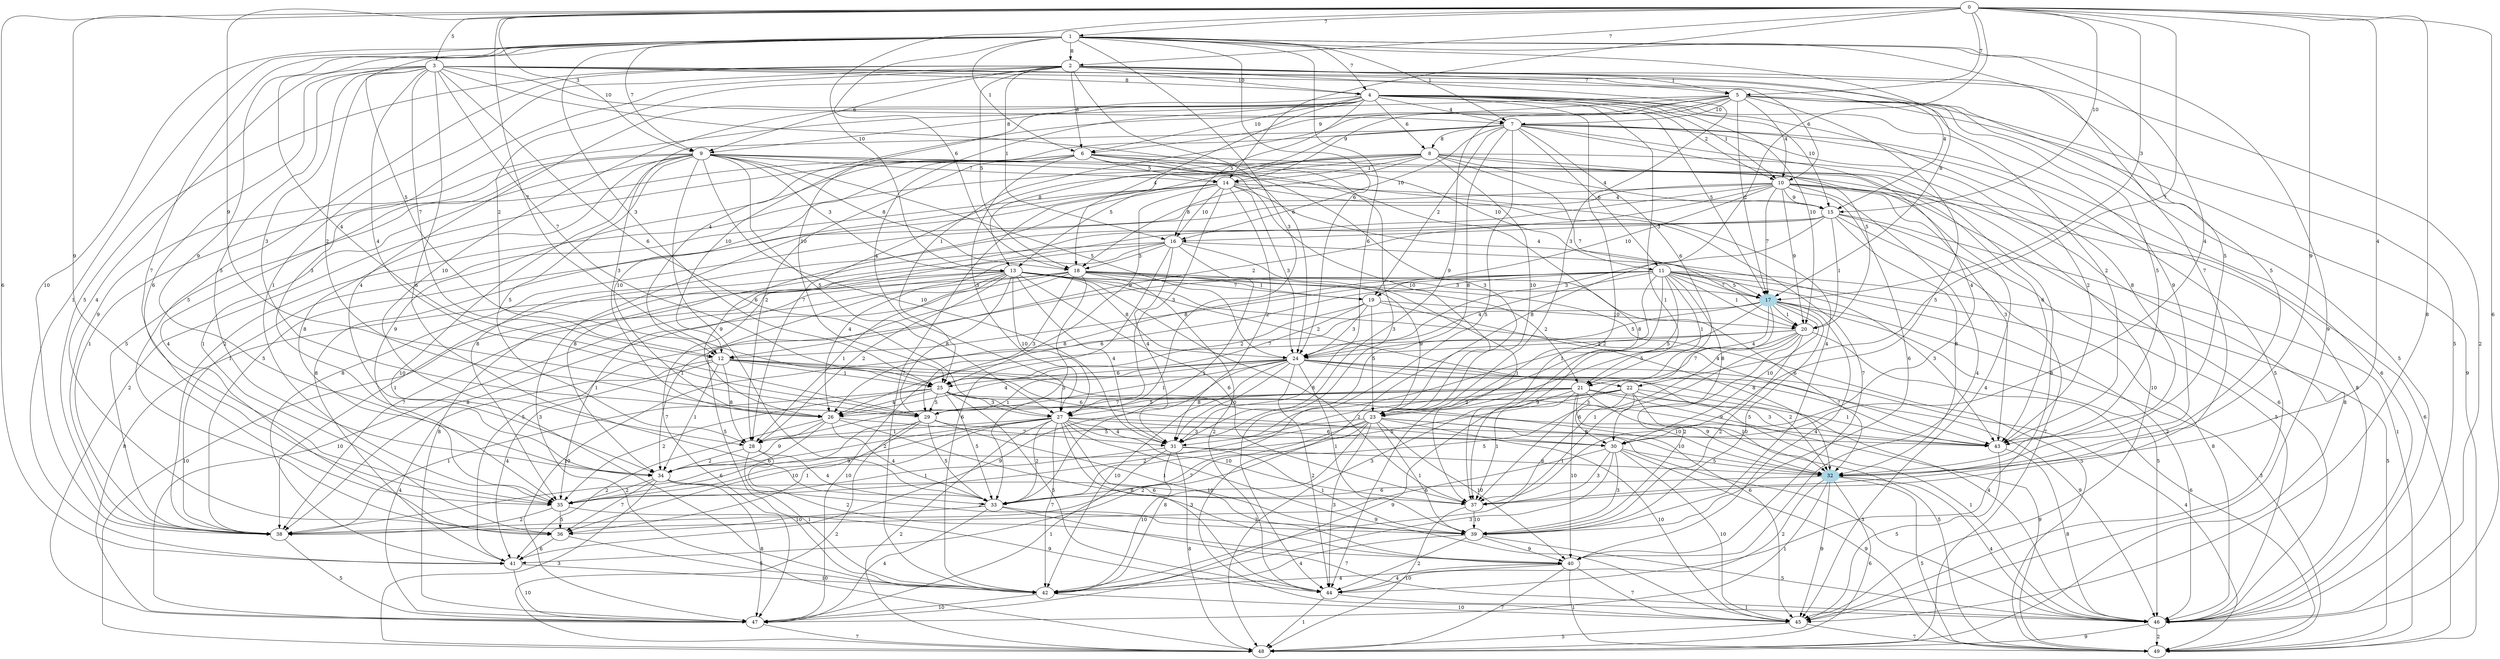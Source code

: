 digraph AmplifierPlacement {
  0 [label="0"];
  1 [label="1"];
  2 [label="2"];
  3 [label="3"];
  4 [label="4"];
  5 [label="5"];
  6 [label="6"];
  7 [label="7"];
  8 [label="8"];
  9 [label="9"];
  10 [label="10"];
  11 [label="11"];
  12 [label="12"];
  13 [label="13"];
  14 [label="14"];
  15 [label="15"];
  16 [label="16"];
  17 [style=filled, color=lightblue, label="17"];
  18 [label="18"];
  19 [label="19"];
  20 [label="20"];
  21 [label="21"];
  22 [label="22"];
  23 [label="23"];
  24 [label="24"];
  25 [label="25"];
  26 [label="26"];
  27 [label="27"];
  28 [label="28"];
  29 [label="29"];
  30 [label="30"];
  31 [label="31"];
  32 [style=filled, color=lightblue, label="32"];
  33 [label="33"];
  34 [label="34"];
  35 [label="35"];
  36 [label="36"];
  37 [label="37"];
  38 [label="38"];
  39 [label="39"];
  40 [label="40"];
  41 [label="41"];
  42 [label="42"];
  43 [label="43"];
  44 [label="44"];
  45 [label="45"];
  46 [label="46"];
  47 [label="47"];
  48 [label="48"];
  49 [label="49"];
  0 -> 1 [label="7"];
  0 -> 3 [label="5"];
  0 -> 13 [label="10"];
  0 -> 15 [label="10"];
  0 -> 45 [label="8"];
  0 -> 2 [label="7"];
  0 -> 5 [label="7"];
  0 -> 9 [label="3"];
  0 -> 14 [label="7"];
  0 -> 17 [label="3"];
  0 -> 22 [label="7"];
  0 -> 25 [label="7"];
  0 -> 29 [label="9"];
  0 -> 32 [label="4"];
  0 -> 35 [label="9"];
  0 -> 37 [label="9"];
  0 -> 41 [label="6"];
  0 -> 45 [label="8"];
  0 -> 46 [label="6"];
  1 -> 2 [label="8"];
  1 -> 12 [label="5"];
  1 -> 31 [label="6"];
  1 -> 4 [label="7"];
  1 -> 6 [label="1"];
  1 -> 7 [label="1"];
  1 -> 9 [label="7"];
  1 -> 17 [label="8"];
  1 -> 18 [label="6"];
  1 -> 24 [label="6"];
  1 -> 25 [label="3"];
  1 -> 27 [label="3"];
  1 -> 29 [label="4"];
  1 -> 30 [label="4"];
  1 -> 34 [label="9"];
  1 -> 35 [label="7"];
  1 -> 37 [label="7"];
  1 -> 38 [label="10"];
  1 -> 41 [label="1"];
  1 -> 45 [label="9"];
  2 -> 4 [label="10"];
  2 -> 5 [label="7"];
  2 -> 6 [label="8"];
  2 -> 9 [label="6"];
  2 -> 18 [label="5"];
  2 -> 5 [label="1"];
  2 -> 12 [label="2"];
  2 -> 15 [label="4"];
  2 -> 16 [label="1"];
  2 -> 23 [label="3"];
  2 -> 24 [label="6"];
  2 -> 34 [label="3"];
  2 -> 35 [label="1"];
  2 -> 36 [label="5"];
  2 -> 38 [label="5"];
  2 -> 43 [label="5"];
  2 -> 46 [label="2"];
  3 -> 29 [label="2"];
  3 -> 33 [label="6"];
  3 -> 4 [label="8"];
  3 -> 7 [label="10"];
  3 -> 10 [label="6"];
  3 -> 12 [label="7"];
  3 -> 25 [label="7"];
  3 -> 26 [label="3"];
  3 -> 27 [label="6"];
  3 -> 29 [label="4"];
  3 -> 32 [label="5"];
  3 -> 34 [label="5"];
  3 -> 35 [label="6"];
  3 -> 36 [label="4"];
  3 -> 44 [label="3"];
  3 -> 46 [label="5"];
  4 -> 7 [label="4"];
  4 -> 10 [label="2"];
  4 -> 6 [label="10"];
  4 -> 8 [label="6"];
  4 -> 9 [label="8"];
  4 -> 10 [label="1"];
  4 -> 15 [label="10"];
  4 -> 16 [label="5"];
  4 -> 17 [label="5"];
  4 -> 18 [label="4"];
  4 -> 20 [label="10"];
  4 -> 25 [label="10"];
  4 -> 27 [label="4"];
  4 -> 28 [label="10"];
  4 -> 32 [label="8"];
  4 -> 34 [label="4"];
  4 -> 37 [label="1"];
  4 -> 43 [label="2"];
  4 -> 44 [label="2"];
  5 -> 14 [label="9"];
  5 -> 6 [label="9"];
  5 -> 7 [label="10"];
  5 -> 10 [label="4"];
  5 -> 12 [label="4"];
  5 -> 17 [label="2"];
  5 -> 25 [label="1"];
  5 -> 31 [label="9"];
  5 -> 32 [label="9"];
  5 -> 37 [label="5"];
  5 -> 38 [label="9"];
  5 -> 43 [label="5"];
  5 -> 46 [label="5"];
  5 -> 49 [label="9"];
  6 -> 11 [label="10"];
  6 -> 14 [label="5"];
  6 -> 23 [label="3"];
  6 -> 26 [label="10"];
  6 -> 27 [label="3"];
  6 -> 28 [label="2"];
  6 -> 35 [label="9"];
  6 -> 37 [label="8"];
  6 -> 38 [label="5"];
  6 -> 43 [label="6"];
  6 -> 45 [label="4"];
  6 -> 47 [label="2"];
  7 -> 8 [label="8"];
  7 -> 11 [label="6"];
  7 -> 30 [label="4"];
  7 -> 12 [label="10"];
  7 -> 13 [label="8"];
  7 -> 16 [label="10"];
  7 -> 19 [label="2"];
  7 -> 20 [label="5"];
  7 -> 21 [label="6"];
  7 -> 26 [label="3"];
  7 -> 31 [label="8"];
  7 -> 33 [label="5"];
  7 -> 43 [label="2"];
  7 -> 45 [label="5"];
  7 -> 46 [label="6"];
  8 -> 20 [label="7"];
  8 -> 23 [label="10"];
  8 -> 44 [label="8"];
  8 -> 13 [label="5"];
  8 -> 14 [label="1"];
  8 -> 15 [label="4"];
  8 -> 18 [label="8"];
  8 -> 28 [label="7"];
  8 -> 38 [label="2"];
  8 -> 42 [label="7"];
  8 -> 45 [label="10"];
  8 -> 48 [label="8"];
  9 -> 36 [label="4"];
  9 -> 13 [label="3"];
  9 -> 14 [label="7"];
  9 -> 18 [label="8"];
  9 -> 23 [label="10"];
  9 -> 24 [label="5"];
  9 -> 27 [label="5"];
  9 -> 28 [label="5"];
  9 -> 31 [label="10"];
  9 -> 33 [label="9"];
  9 -> 35 [label="8"];
  9 -> 36 [label="1"];
  9 -> 38 [label="1"];
  9 -> 39 [label="4"];
  9 -> 42 [label="10"];
  9 -> 46 [label="8"];
  10 -> 12 [label="2"];
  10 -> 15 [label="9"];
  10 -> 17 [label="7"];
  10 -> 19 [label="10"];
  10 -> 20 [label="9"];
  10 -> 35 [label="8"];
  10 -> 38 [label="5"];
  10 -> 39 [label="6"];
  10 -> 40 [label="4"];
  10 -> 41 [label="8"];
  10 -> 43 [label="3"];
  10 -> 46 [label="6"];
  10 -> 49 [label="6"];
  11 -> 17 [label="7"];
  11 -> 26 [label="8"];
  11 -> 12 [label="8"];
  11 -> 17 [label="5"];
  11 -> 20 [label="1"];
  11 -> 21 [label="1"];
  11 -> 23 [label="5"];
  11 -> 24 [label="4"];
  11 -> 26 [label="6"];
  11 -> 30 [label="8"];
  11 -> 31 [label="1"];
  11 -> 41 [label="5"];
  11 -> 43 [label="3"];
  11 -> 46 [label="8"];
  11 -> 48 [label="3"];
  11 -> 49 [label="5"];
  12 -> 25 [label="1"];
  12 -> 28 [label="8"];
  12 -> 30 [label="6"];
  12 -> 34 [label="1"];
  12 -> 41 [label="4"];
  12 -> 45 [label="6"];
  12 -> 46 [label="4"];
  12 -> 47 [label="4"];
  13 -> 22 [label="2"];
  13 -> 28 [label="1"];
  13 -> 37 [label="8"];
  13 -> 38 [label="7"];
  13 -> 17 [label="3"];
  13 -> 24 [label="8"];
  13 -> 27 [label="10"];
  13 -> 28 [label="2"];
  13 -> 29 [label="8"];
  13 -> 31 [label="4"];
  13 -> 35 [label="1"];
  13 -> 37 [label="6"];
  13 -> 42 [label="5"];
  13 -> 43 [label="4"];
  13 -> 47 [label="8"];
  13 -> 49 [label="5"];
  14 -> 27 [label="3"];
  14 -> 15 [label="4"];
  14 -> 16 [label="10"];
  14 -> 17 [label="4"];
  14 -> 24 [label="3"];
  14 -> 25 [label="9"];
  14 -> 26 [label="6"];
  14 -> 31 [label="2"];
  14 -> 38 [label="1"];
  14 -> 40 [label="7"];
  14 -> 41 [label="8"];
  14 -> 48 [label="3"];
  15 -> 16 [label="3"];
  15 -> 20 [label="1"];
  15 -> 24 [label="3"];
  15 -> 32 [label="8"];
  15 -> 34 [label="8"];
  15 -> 46 [label="5"];
  15 -> 47 [label="7"];
  15 -> 48 [label="7"];
  15 -> 49 [label="1"];
  16 -> 47 [label="8"];
  16 -> 18 [label="3"];
  16 -> 26 [label="4"];
  16 -> 31 [label="4"];
  16 -> 33 [label="1"];
  16 -> 37 [label="1"];
  16 -> 38 [label="1"];
  16 -> 42 [label="6"];
  16 -> 46 [label="2"];
  17 -> 21 [label="4"];
  17 -> 20 [label="1"];
  17 -> 23 [label="5"];
  17 -> 24 [label="5"];
  17 -> 30 [label="10"];
  17 -> 37 [label="3"];
  17 -> 39 [label="5"];
  17 -> 40 [label="4"];
  17 -> 46 [label="5"];
  17 -> 47 [label="10"];
  17 -> 49 [label="3"];
  18 -> 19 [label="7"];
  18 -> 19 [label="1"];
  18 -> 21 [label="2"];
  18 -> 23 [label="9"];
  18 -> 29 [label="3"];
  18 -> 32 [label="6"];
  18 -> 33 [label="3"];
  18 -> 34 [label="1"];
  18 -> 38 [label="8"];
  18 -> 44 [label="2"];
  18 -> 47 [label="10"];
  18 -> 48 [label="10"];
  19 -> 25 [label="7"];
  19 -> 20 [label="10"];
  19 -> 23 [label="5"];
  19 -> 24 [label="3"];
  19 -> 25 [label="2"];
  19 -> 32 [label="8"];
  20 -> 24 [label="2"];
  20 -> 39 [label="2"];
  20 -> 21 [label="7"];
  20 -> 37 [label="1"];
  20 -> 39 [label="2"];
  20 -> 42 [label="1"];
  20 -> 47 [label="10"];
  20 -> 49 [label="6"];
  21 -> 32 [label="10"];
  21 -> 26 [label="7"];
  21 -> 27 [label="8"];
  21 -> 29 [label="5"];
  21 -> 31 [label="2"];
  21 -> 32 [label="9"];
  21 -> 37 [label="1"];
  21 -> 40 [label="10"];
  21 -> 43 [label="3"];
  21 -> 47 [label="9"];
  21 -> 49 [label="9"];
  22 -> 23 [label="9"];
  22 -> 29 [label="2"];
  22 -> 30 [label="6"];
  22 -> 32 [label="10"];
  22 -> 33 [label="5"];
  22 -> 34 [label="5"];
  22 -> 43 [label="1"];
  22 -> 46 [label="1"];
  23 -> 40 [label="10"];
  23 -> 46 [label="3"];
  23 -> 28 [label="5"];
  23 -> 32 [label="10"];
  23 -> 35 [label="2"];
  23 -> 38 [label="7"];
  23 -> 39 [label="1"];
  23 -> 41 [label="2"];
  23 -> 42 [label="8"];
  23 -> 44 [label="3"];
  23 -> 45 [label="10"];
  24 -> 41 [label="9"];
  24 -> 43 [label="7"];
  24 -> 25 [label="6"];
  24 -> 26 [label="4"];
  24 -> 28 [label="1"];
  24 -> 29 [label="1"];
  24 -> 31 [label="10"];
  24 -> 32 [label="2"];
  24 -> 39 [label="1"];
  24 -> 42 [label="10"];
  24 -> 44 [label="2"];
  24 -> 46 [label="9"];
  24 -> 49 [label="4"];
  25 -> 35 [label="2"];
  25 -> 26 [label="4"];
  25 -> 27 [label="3"];
  25 -> 29 [label="5"];
  25 -> 33 [label="5"];
  25 -> 38 [label="1"];
  25 -> 43 [label="9"];
  25 -> 44 [label="5"];
  25 -> 49 [label="5"];
  26 -> 31 [label="7"];
  26 -> 33 [label="4"];
  26 -> 34 [label="9"];
  26 -> 35 [label="6"];
  26 -> 40 [label="8"];
  26 -> 41 [label="2"];
  27 -> 28 [label="1"];
  27 -> 30 [label="6"];
  27 -> 31 [label="4"];
  27 -> 33 [label="2"];
  27 -> 34 [label="2"];
  27 -> 35 [label="9"];
  27 -> 36 [label="1"];
  27 -> 37 [label="10"];
  27 -> 40 [label="10"];
  27 -> 42 [label="7"];
  27 -> 43 [label="8"];
  27 -> 44 [label="3"];
  27 -> 45 [label="9"];
  27 -> 48 [label="2"];
  28 -> 34 [label="2"];
  28 -> 42 [label="1"];
  28 -> 33 [label="4"];
  28 -> 40 [label="2"];
  29 -> 30 [label="3"];
  29 -> 33 [label="5"];
  29 -> 36 [label="10"];
  29 -> 38 [label="6"];
  29 -> 39 [label="1"];
  29 -> 48 [label="2"];
  30 -> 32 [label="5"];
  30 -> 37 [label="3"];
  30 -> 38 [label="6"];
  30 -> 39 [label="3"];
  30 -> 42 [label="3"];
  30 -> 45 [label="10"];
  30 -> 49 [label="9"];
  31 -> 32 [label="8"];
  31 -> 35 [label="1"];
  31 -> 39 [label="1"];
  31 -> 42 [label="10"];
  31 -> 47 [label="1"];
  31 -> 48 [label="8"];
  32 -> 49 [label="5"];
  32 -> 33 [label="6"];
  32 -> 44 [label="2"];
  32 -> 45 [label="9"];
  32 -> 46 [label="4"];
  32 -> 47 [label="1"];
  32 -> 48 [label="6"];
  33 -> 36 [label="10"];
  33 -> 39 [label="2"];
  33 -> 46 [label="7"];
  33 -> 47 [label="4"];
  34 -> 48 [label="3"];
  34 -> 35 [label="2"];
  34 -> 36 [label="7"];
  34 -> 37 [label="6"];
  34 -> 39 [label="2"];
  34 -> 47 [label="8"];
  35 -> 36 [label="5"];
  35 -> 38 [label="2"];
  35 -> 44 [label="9"];
  36 -> 41 [label="6"];
  36 -> 42 [label="5"];
  37 -> 39 [label="10"];
  37 -> 48 [label="10"];
  38 -> 47 [label="5"];
  39 -> 40 [label="9"];
  39 -> 42 [label="4"];
  39 -> 44 [label="2"];
  39 -> 46 [label="5"];
  40 -> 42 [label="4"];
  40 -> 44 [label="4"];
  40 -> 45 [label="7"];
  40 -> 48 [label="7"];
  40 -> 49 [label="1"];
  41 -> 42 [label="10"];
  41 -> 47 [label="10"];
  42 -> 45 [label="10"];
  42 -> 47 [label="10"];
  43 -> 45 [label="5"];
  43 -> 46 [label="8"];
  44 -> 46 [label="1"];
  44 -> 48 [label="1"];
  45 -> 48 [label="5"];
  45 -> 49 [label="7"];
  46 -> 48 [label="9"];
  46 -> 49 [label="2"];
  47 -> 48 [label="7"];
}
